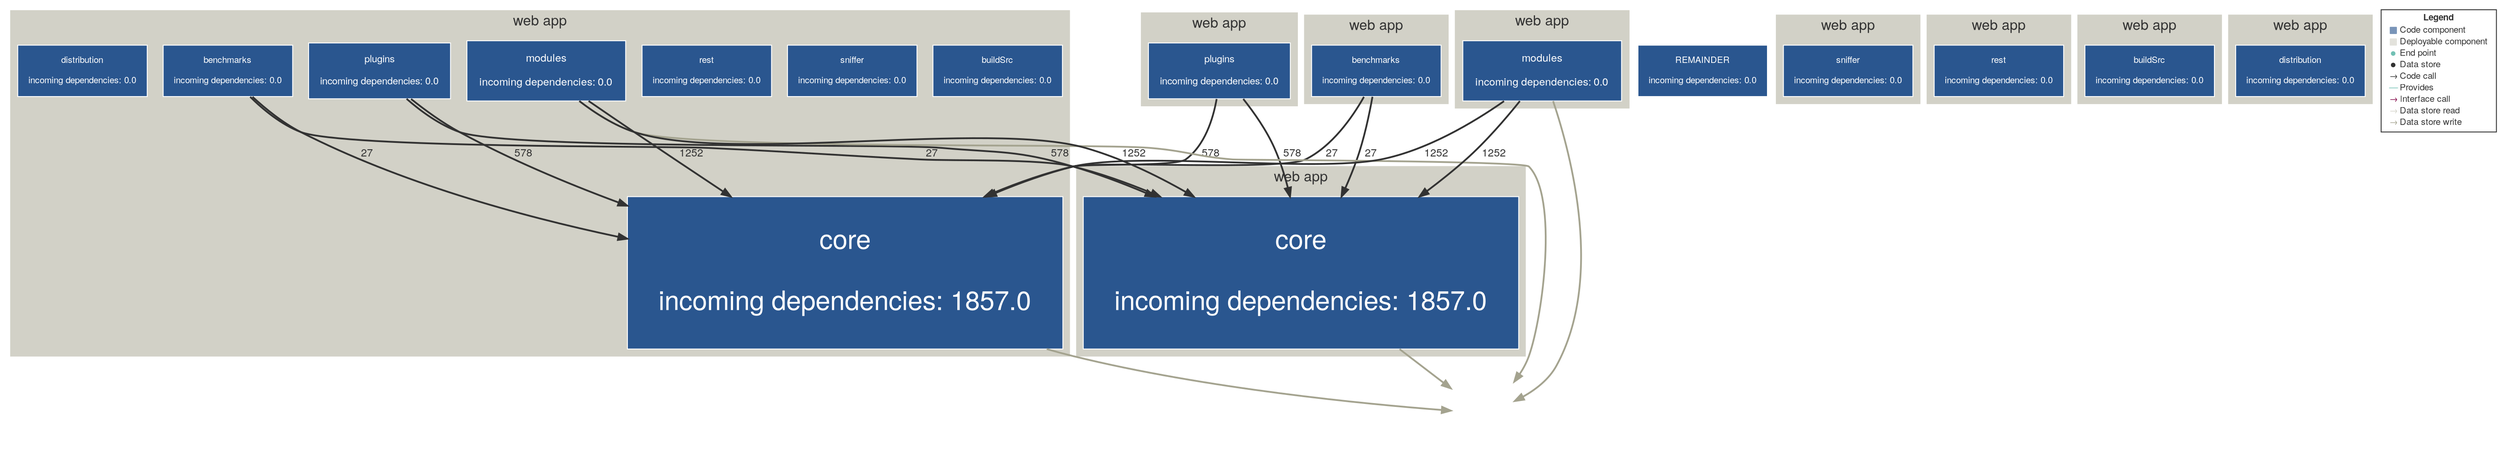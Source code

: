 digraph "Graph" {
compound=true
rankdir=TD
subgraph "cluster-plugins" {
style="filled"
color="#D2D1C7"
fontname="Helvetica Neue"
fontsize="16"
fontcolor="#323232"
label="web app"
"plugins@plugins" [ shape="box" style="filled" fillcolor="#2A568F" penwidth="1" color="#FFFFFF" fontname="Helvetica Neue" fontcolor="#FFFFFF" fontsize="11" margin="0.176" label="plugins

incoming dependencies: 0.0" ]
}
"4fca0fe6-64a4-45a4-ba1b-edbac917a4f3@NOT_DEPLOYED" [ shape="box" penwidth="0" fontname="Helvetica Neue" fontcolor="#323232" fontsize="16" image="icon-datastore.png" width="1.000" height="1.000" fixedsize="true" label="" ]
"REMAINDER@NOT_DEPLOYED" [ shape="box" style="filled" fillcolor="#2A568F" penwidth="1" color="#FFFFFF" fontname="Helvetica Neue" fontcolor="#FFFFFF" fontsize="10" margin="0.16" label="REMAINDER

incoming dependencies: 0.0" ]
subgraph "cluster-core" {
style="filled"
color="#D2D1C7"
fontname="Helvetica Neue"
fontsize="16"
fontcolor="#323232"
label="web app"
"core@core" [ shape="box" style="filled" fillcolor="#2A568F" penwidth="1" color="#FFFFFF" fontname="Helvetica Neue" fontcolor="#FFFFFF" fontsize="30" margin="0.48" label="core

incoming dependencies: 1857.0" ]
}
subgraph "cluster-benchmarks" {
style="filled"
color="#D2D1C7"
fontname="Helvetica Neue"
fontsize="16"
fontcolor="#323232"
label="web app"
"benchmarks@benchmarks" [ shape="box" style="filled" fillcolor="#2A568F" penwidth="1" color="#FFFFFF" fontname="Helvetica Neue" fontcolor="#FFFFFF" fontsize="10" margin="0.16" label="benchmarks

incoming dependencies: 0.0" ]
}
subgraph "cluster-:rootProject" {
style="filled"
color="#D2D1C7"
fontname="Helvetica Neue"
fontsize="16"
fontcolor="#323232"
label="web app"
"buildSrc@:rootProject" [ shape="box" style="filled" fillcolor="#2A568F" penwidth="1" color="#FFFFFF" fontname="Helvetica Neue" fontcolor="#FFFFFF" fontsize="10" margin="0.16" label="buildSrc

incoming dependencies: 0.0" ]
"sniffer@:rootProject" [ shape="box" style="filled" fillcolor="#2A568F" penwidth="1" color="#FFFFFF" fontname="Helvetica Neue" fontcolor="#FFFFFF" fontsize="10" margin="0.16" label="sniffer

incoming dependencies: 0.0" ]
"rest@:rootProject" [ shape="box" style="filled" fillcolor="#2A568F" penwidth="1" color="#FFFFFF" fontname="Helvetica Neue" fontcolor="#FFFFFF" fontsize="10" margin="0.16" label="rest

incoming dependencies: 0.0" ]
"plugins@:rootProject" [ shape="box" style="filled" fillcolor="#2A568F" penwidth="1" color="#FFFFFF" fontname="Helvetica Neue" fontcolor="#FFFFFF" fontsize="11" margin="0.176" label="plugins

incoming dependencies: 0.0" ]
"modules@:rootProject" [ shape="box" style="filled" fillcolor="#2A568F" penwidth="1" color="#FFFFFF" fontname="Helvetica Neue" fontcolor="#FFFFFF" fontsize="12" margin="0.192" label="modules

incoming dependencies: 0.0" ]
"core@:rootProject" [ shape="box" style="filled" fillcolor="#2A568F" penwidth="1" color="#FFFFFF" fontname="Helvetica Neue" fontcolor="#FFFFFF" fontsize="30" margin="0.48" label="core

incoming dependencies: 1857.0" ]
"benchmarks@:rootProject" [ shape="box" style="filled" fillcolor="#2A568F" penwidth="1" color="#FFFFFF" fontname="Helvetica Neue" fontcolor="#FFFFFF" fontsize="10" margin="0.16" label="benchmarks

incoming dependencies: 0.0" ]
"distribution@:rootProject" [ shape="box" style="filled" fillcolor="#2A568F" penwidth="1" color="#FFFFFF" fontname="Helvetica Neue" fontcolor="#FFFFFF" fontsize="10" margin="0.16" label="distribution

incoming dependencies: 0.0" ]
}
subgraph "cluster-sniffer" {
style="filled"
color="#D2D1C7"
fontname="Helvetica Neue"
fontsize="16"
fontcolor="#323232"
label="web app"
"sniffer@sniffer" [ shape="box" style="filled" fillcolor="#2A568F" penwidth="1" color="#FFFFFF" fontname="Helvetica Neue" fontcolor="#FFFFFF" fontsize="10" margin="0.16" label="sniffer

incoming dependencies: 0.0" ]
}
subgraph "cluster-rest" {
style="filled"
color="#D2D1C7"
fontname="Helvetica Neue"
fontsize="16"
fontcolor="#323232"
label="web app"
"rest@rest" [ shape="box" style="filled" fillcolor="#2A568F" penwidth="1" color="#FFFFFF" fontname="Helvetica Neue" fontcolor="#FFFFFF" fontsize="10" margin="0.16" label="rest

incoming dependencies: 0.0" ]
}
subgraph "cluster-modules" {
style="filled"
color="#D2D1C7"
fontname="Helvetica Neue"
fontsize="16"
fontcolor="#323232"
label="web app"
"modules@modules" [ shape="box" style="filled" fillcolor="#2A568F" penwidth="1" color="#FFFFFF" fontname="Helvetica Neue" fontcolor="#FFFFFF" fontsize="12" margin="0.192" label="modules

incoming dependencies: 0.0" ]
}
subgraph "cluster-buildSrc" {
style="filled"
color="#D2D1C7"
fontname="Helvetica Neue"
fontsize="16"
fontcolor="#323232"
label="web app"
"buildSrc@buildSrc" [ shape="box" style="filled" fillcolor="#2A568F" penwidth="1" color="#FFFFFF" fontname="Helvetica Neue" fontcolor="#FFFFFF" fontsize="10" margin="0.16" label="buildSrc

incoming dependencies: 0.0" ]
}
subgraph "cluster-distribution" {
style="filled"
color="#D2D1C7"
fontname="Helvetica Neue"
fontsize="16"
fontcolor="#323232"
label="web app"
"distribution@distribution" [ shape="box" style="filled" fillcolor="#2A568F" penwidth="1" color="#FFFFFF" fontname="Helvetica Neue" fontcolor="#FFFFFF" fontsize="10" margin="0.16" label="distribution

incoming dependencies: 0.0" ]
}
"plugins@plugins" -> "core@core" [ penwidth="2" color="#323232" fontcolor="#323232" fontname="Helvetica Neue" fontsize="12" label="  578" ]
"plugins@plugins" -> "core@:rootProject" [ penwidth="2" color="#323232" fontcolor="#323232" fontname="Helvetica Neue" fontsize="12" label="  578" ]
"core@core" -> "4fca0fe6-64a4-45a4-ba1b-edbac917a4f3@NOT_DEPLOYED" [ penwidth="2" color="#A4A38F" fontcolor="#A4A38F" fontname="Helvetica Neue" fontsize="12" label="" ]
"benchmarks@benchmarks" -> "core@core" [ penwidth="2" color="#323232" fontcolor="#323232" fontname="Helvetica Neue" fontsize="12" label="  27" ]
"benchmarks@benchmarks" -> "core@:rootProject" [ penwidth="2" color="#323232" fontcolor="#323232" fontname="Helvetica Neue" fontsize="12" label="  27" ]
"plugins@:rootProject" -> "core@core" [ penwidth="2" color="#323232" fontcolor="#323232" fontname="Helvetica Neue" fontsize="12" label="  578" ]
"plugins@:rootProject" -> "core@:rootProject" [ penwidth="2" color="#323232" fontcolor="#323232" fontname="Helvetica Neue" fontsize="12" label="  578" ]
"modules@:rootProject" -> "4fca0fe6-64a4-45a4-ba1b-edbac917a4f3@NOT_DEPLOYED" [ penwidth="2" color="#A4A38F" fontcolor="#A4A38F" fontname="Helvetica Neue" fontsize="12" label="" ]
"modules@:rootProject" -> "core@core" [ penwidth="2" color="#323232" fontcolor="#323232" fontname="Helvetica Neue" fontsize="12" label="  1252" ]
"modules@:rootProject" -> "core@:rootProject" [ penwidth="2" color="#323232" fontcolor="#323232" fontname="Helvetica Neue" fontsize="12" label="  1252" ]
"core@:rootProject" -> "4fca0fe6-64a4-45a4-ba1b-edbac917a4f3@NOT_DEPLOYED" [ penwidth="2" color="#A4A38F" fontcolor="#A4A38F" fontname="Helvetica Neue" fontsize="12" label="" ]
"benchmarks@:rootProject" -> "core@core" [ penwidth="2" color="#323232" fontcolor="#323232" fontname="Helvetica Neue" fontsize="12" label="  27" ]
"benchmarks@:rootProject" -> "core@:rootProject" [ penwidth="2" color="#323232" fontcolor="#323232" fontname="Helvetica Neue" fontsize="12" label="  27" ]
"modules@modules" -> "4fca0fe6-64a4-45a4-ba1b-edbac917a4f3@NOT_DEPLOYED" [ penwidth="2" color="#A4A38F" fontcolor="#A4A38F" fontname="Helvetica Neue" fontsize="12" label="" ]
"modules@modules" -> "core@core" [ penwidth="2" color="#323232" fontcolor="#323232" fontname="Helvetica Neue" fontsize="12" label="  1252" ]
"modules@modules" -> "core@:rootProject" [ penwidth="2" color="#323232" fontcolor="#323232" fontname="Helvetica Neue" fontsize="12" label="  1252" ]
"LEGEND" [ shape="box" style="filled" fillcolor="#FFFFFF" penwidth="1" color="#323232" fontname="Helvetica Neue" fontcolor="#323232" fontsize="10" label=<<TABLE BORDER="0" CELLPADDING="1" CELLSPACING="0">
<TR><TD COLSPAN="2"><B>Legend</B></TD></TR>
<TR><TD><FONT COLOR="#2A568F">&#9638;</FONT></TD><TD ALIGN="left">Code component</TD></TR>
<TR><TD><FONT COLOR="#D2D1C7">&#9638;</FONT></TD><TD ALIGN="left">Deployable component</TD></TR>
<TR><TD><FONT COLOR="#72C0B4">&#9679;</FONT></TD><TD ALIGN="left">End point</TD></TR>
<TR><TD><FONT COLOR="#323232">&#9679;</FONT></TD><TD ALIGN="left">Data store</TD></TR>
<TR><TD><FONT COLOR="#323232">&rarr;</FONT></TD><TD ALIGN="left">Code call</TD></TR>
<TR><TD><FONT COLOR="#72C0B4">&#8212;</FONT></TD><TD ALIGN="left">Provides</TD></TR>
<TR><TD><FONT COLOR="#820445">&rarr;</FONT></TD><TD ALIGN="left">Interface call</TD></TR>
<TR><TD><FONT COLOR="#D2D1C7">&rarr;</FONT></TD><TD ALIGN="left">Data store read</TD></TR>
<TR><TD><FONT COLOR="#A4A38F">&rarr;</FONT></TD><TD ALIGN="left">Data store write</TD></TR>
</TABLE>
>  ]
}
